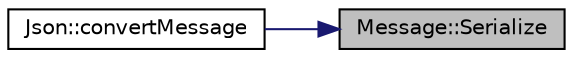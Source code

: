 digraph "Message::Serialize"
{
 // LATEX_PDF_SIZE
  edge [fontname="Helvetica",fontsize="10",labelfontname="Helvetica",labelfontsize="10"];
  node [fontname="Helvetica",fontsize="10",shape=record];
  rankdir="RL";
  Node1 [label="Message::Serialize",height=0.2,width=0.4,color="black", fillcolor="grey75", style="filled", fontcolor="black",tooltip="Method for loading the object's information into a json."];
  Node1 -> Node2 [dir="back",color="midnightblue",fontsize="10",style="solid",fontname="Helvetica"];
  Node2 [label="Json::convertMessage",height=0.2,width=0.4,color="black", fillcolor="white", style="filled",URL="$class_json.html#a31a3a532a331954a121ec4afa17a765b",tooltip="Convert from Message.h to string json."];
}
